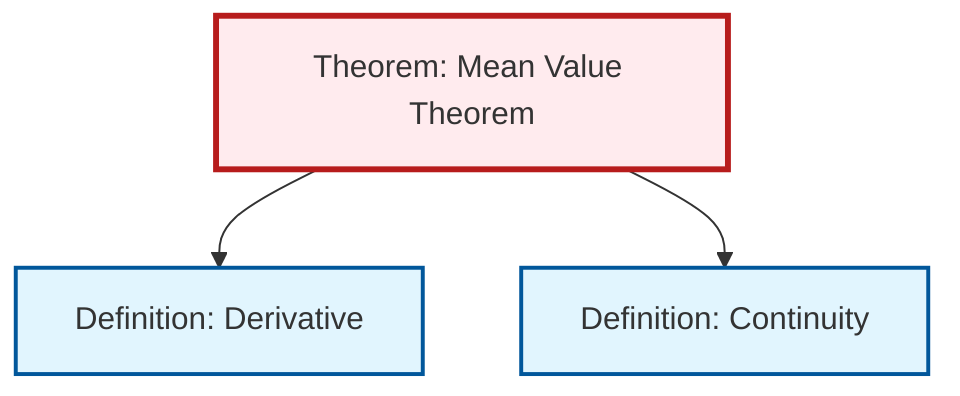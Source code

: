 graph TD
    classDef definition fill:#e1f5fe,stroke:#01579b,stroke-width:2px
    classDef theorem fill:#f3e5f5,stroke:#4a148c,stroke-width:2px
    classDef axiom fill:#fff3e0,stroke:#e65100,stroke-width:2px
    classDef example fill:#e8f5e9,stroke:#1b5e20,stroke-width:2px
    classDef current fill:#ffebee,stroke:#b71c1c,stroke-width:3px
    thm-mean-value["Theorem: Mean Value Theorem"]:::theorem
    def-continuity["Definition: Continuity"]:::definition
    def-derivative["Definition: Derivative"]:::definition
    thm-mean-value --> def-derivative
    thm-mean-value --> def-continuity
    class thm-mean-value current